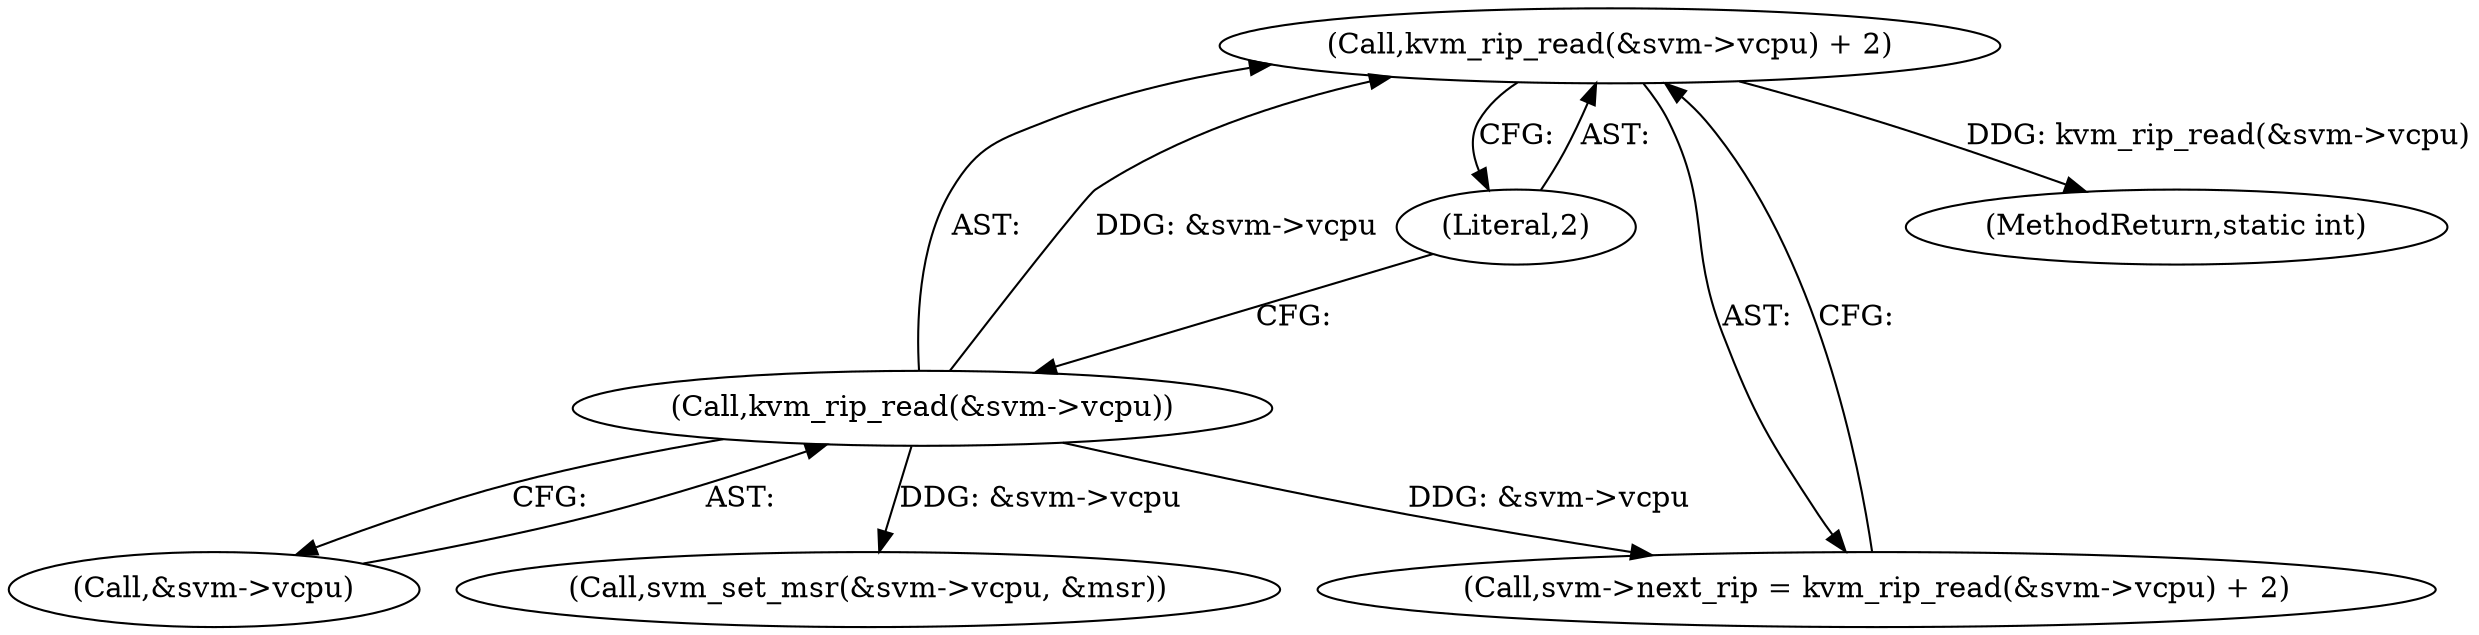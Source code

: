 digraph "0_linux_854e8bb1aa06c578c2c9145fa6bfe3680ef63b23@API" {
"1000167" [label="(Call,kvm_rip_read(&svm->vcpu) + 2)"];
"1000168" [label="(Call,kvm_rip_read(&svm->vcpu))"];
"1000167" [label="(Call,kvm_rip_read(&svm->vcpu) + 2)"];
"1000168" [label="(Call,kvm_rip_read(&svm->vcpu))"];
"1000173" [label="(Literal,2)"];
"1000169" [label="(Call,&svm->vcpu)"];
"1000175" [label="(Call,svm_set_msr(&svm->vcpu, &msr))"];
"1000204" [label="(MethodReturn,static int)"];
"1000163" [label="(Call,svm->next_rip = kvm_rip_read(&svm->vcpu) + 2)"];
"1000167" -> "1000163"  [label="AST: "];
"1000167" -> "1000173"  [label="CFG: "];
"1000168" -> "1000167"  [label="AST: "];
"1000173" -> "1000167"  [label="AST: "];
"1000163" -> "1000167"  [label="CFG: "];
"1000167" -> "1000204"  [label="DDG: kvm_rip_read(&svm->vcpu)"];
"1000168" -> "1000167"  [label="DDG: &svm->vcpu"];
"1000168" -> "1000169"  [label="CFG: "];
"1000169" -> "1000168"  [label="AST: "];
"1000173" -> "1000168"  [label="CFG: "];
"1000168" -> "1000163"  [label="DDG: &svm->vcpu"];
"1000168" -> "1000175"  [label="DDG: &svm->vcpu"];
}
